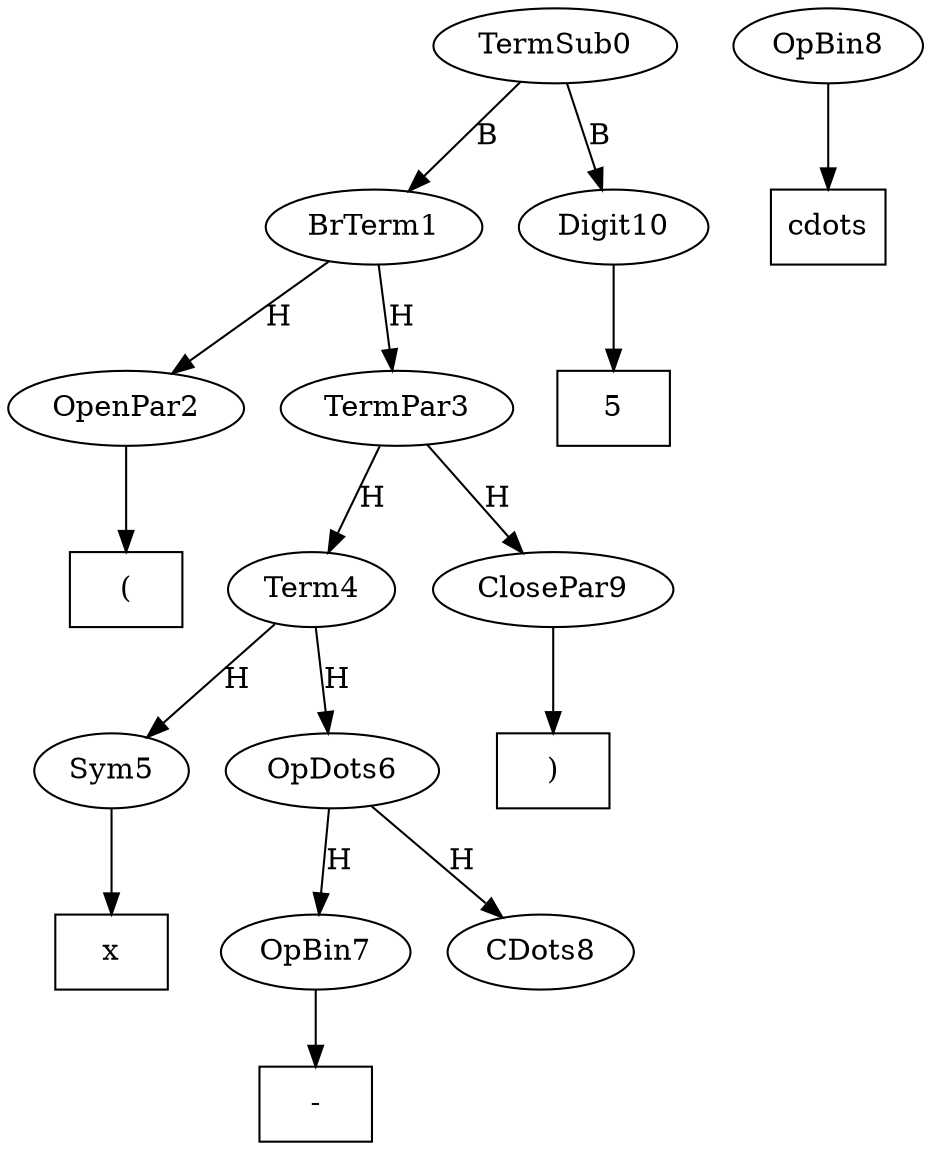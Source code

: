 digraph mathExp{
TermSub0 -> BrTerm1 [label=B]
BrTerm1 -> OpenPar2 [label=H]
TL2 [shape=box,label="("]
OpenPar2 -> TL2
BrTerm1 -> TermPar3 [label=H]
TermPar3 -> Term4 [label=H]
Term4 -> Sym5 [label=H]
Tx5 [shape=box,label="x"]
Sym5 -> Tx5
Term4 -> OpDots6 [label=H]
OpDots6 -> OpBin7 [label=H]
Tm7 [shape=box,label="-"]
OpBin7 -> Tm7
OpDots6 -> CDots8 [label=H]
Tscdots8 [shape=box,label="\cdots"]
OpBin8 -> Tscdots8
TermPar3 -> ClosePar9 [label=H]
TR9 [shape=box,label=")"]
ClosePar9 -> TR9
TermSub0 -> Digit10 [label=B]
T510 [shape=box,label="5"]
Digit10 -> T510
}
